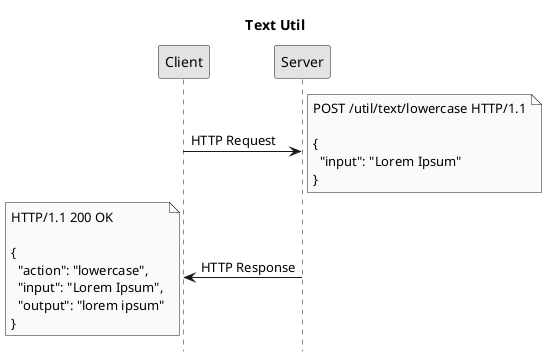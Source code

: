 @startuml
title Text Util
hide footbox
skinparam monochrome true

Client -> Server: HTTP Request
note right: POST /util/text/lowercase HTTP/1.1\n\n{\n  "input": "Lorem Ipsum"\n}
Server -> Client: HTTP Response
note left: HTTP/1.1 200 OK\n\n{\n  "action": "lowercase",\n  "input": "Lorem Ipsum",\n  "output": "lorem ipsum"\n}
@enduml
